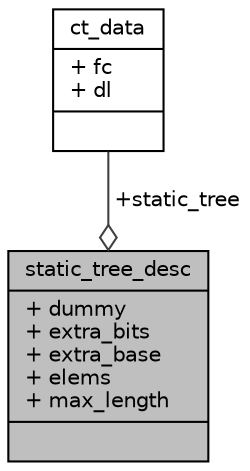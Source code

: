 digraph "static_tree_desc"
{
  edge [fontname="Helvetica",fontsize="10",labelfontname="Helvetica",labelfontsize="10"];
  node [fontname="Helvetica",fontsize="10",shape=record];
  Node1 [label="{static_tree_desc\n|+ dummy\l+ extra_bits\l+ extra_base\l+ elems\l+ max_length\l|}",height=0.2,width=0.4,color="black", fillcolor="grey75", style="filled", fontcolor="black"];
  Node2 -> Node1 [color="grey25",fontsize="10",style="solid",label=" +static_tree" ,arrowhead="odiamond",fontname="Helvetica"];
  Node2 [label="{ct_data\n|+ fc\l+ dl\l|}",height=0.2,width=0.4,color="black", fillcolor="white", style="filled",URL="$deflate_8h.html#structct__data"];
}
